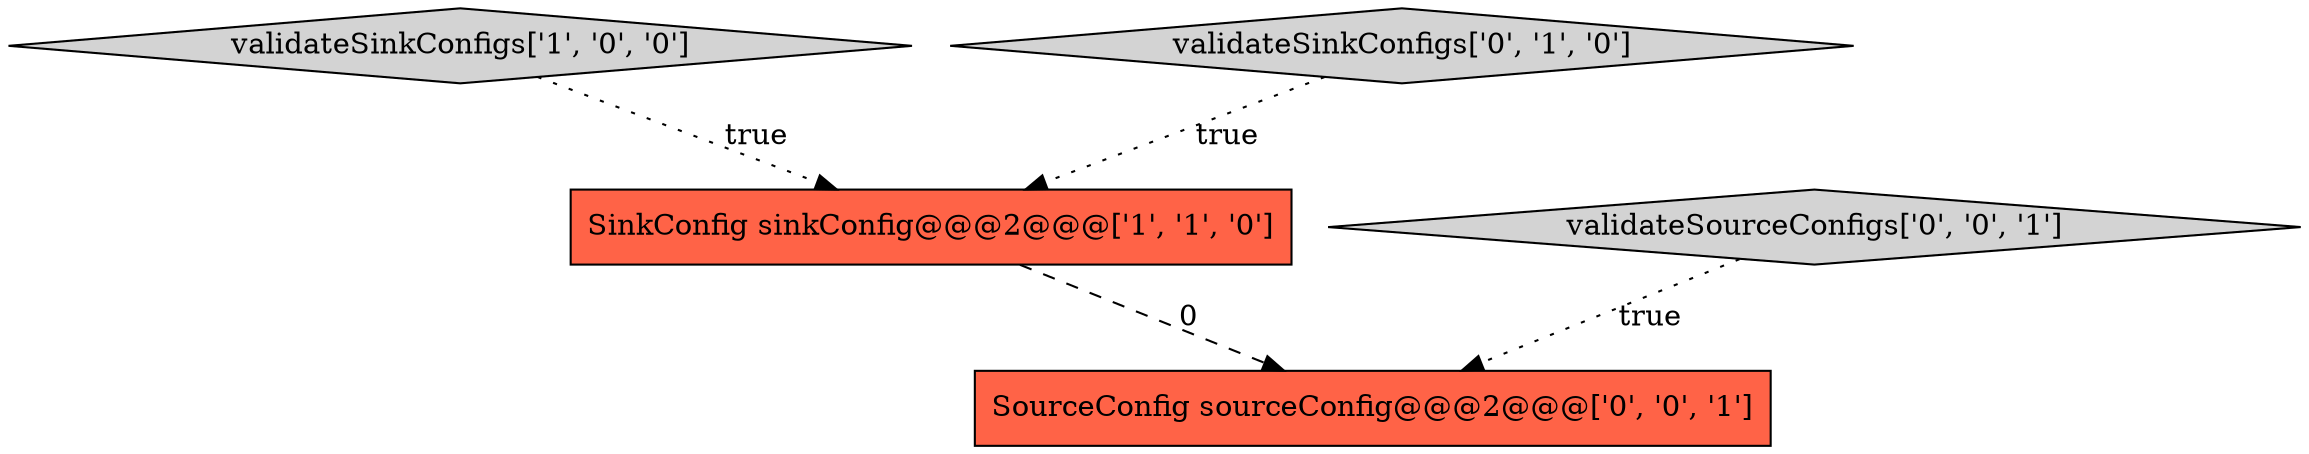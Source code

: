 digraph {
0 [style = filled, label = "validateSinkConfigs['1', '0', '0']", fillcolor = lightgray, shape = diamond image = "AAA0AAABBB1BBB"];
2 [style = filled, label = "validateSinkConfigs['0', '1', '0']", fillcolor = lightgray, shape = diamond image = "AAA0AAABBB2BBB"];
4 [style = filled, label = "validateSourceConfigs['0', '0', '1']", fillcolor = lightgray, shape = diamond image = "AAA0AAABBB3BBB"];
3 [style = filled, label = "SourceConfig sourceConfig@@@2@@@['0', '0', '1']", fillcolor = tomato, shape = box image = "AAA0AAABBB3BBB"];
1 [style = filled, label = "SinkConfig sinkConfig@@@2@@@['1', '1', '0']", fillcolor = tomato, shape = box image = "AAA0AAABBB1BBB"];
2->1 [style = dotted, label="true"];
0->1 [style = dotted, label="true"];
4->3 [style = dotted, label="true"];
1->3 [style = dashed, label="0"];
}

